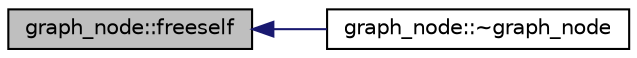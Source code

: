 digraph "graph_node::freeself"
{
  edge [fontname="Helvetica",fontsize="10",labelfontname="Helvetica",labelfontsize="10"];
  node [fontname="Helvetica",fontsize="10",shape=record];
  rankdir="LR";
  Node217 [label="graph_node::freeself",height=0.2,width=0.4,color="black", fillcolor="grey75", style="filled", fontcolor="black"];
  Node217 -> Node218 [dir="back",color="midnightblue",fontsize="10",style="solid",fontname="Helvetica"];
  Node218 [label="graph_node::~graph_node",height=0.2,width=0.4,color="black", fillcolor="white", style="filled",URL="$d6/d21/classgraph__node.html#a178c213234761b36f337a5fc2e2d1305"];
}
